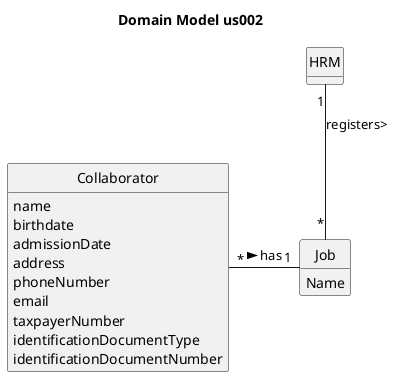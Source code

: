 @startuml
skinparam monochrome true
skinparam packageStyle rectangle
skinparam shadowing false
'skinparam linetype ortho
'left to right direction
skinparam classAttributeIconSize 0
hide circle
hide methods

title Domain Model us002



class HRM {
}

class Job {
    Name

}
class Collaborator {
    name
    birthdate
    admissionDate
    address
    phoneNumber
    email
    taxpayerNumber
    identificationDocumentType
    identificationDocumentNumber
    }

HRM "1" -- "*" Job :registers>
Collaborator "*" - "1" Job : has >

@enduml